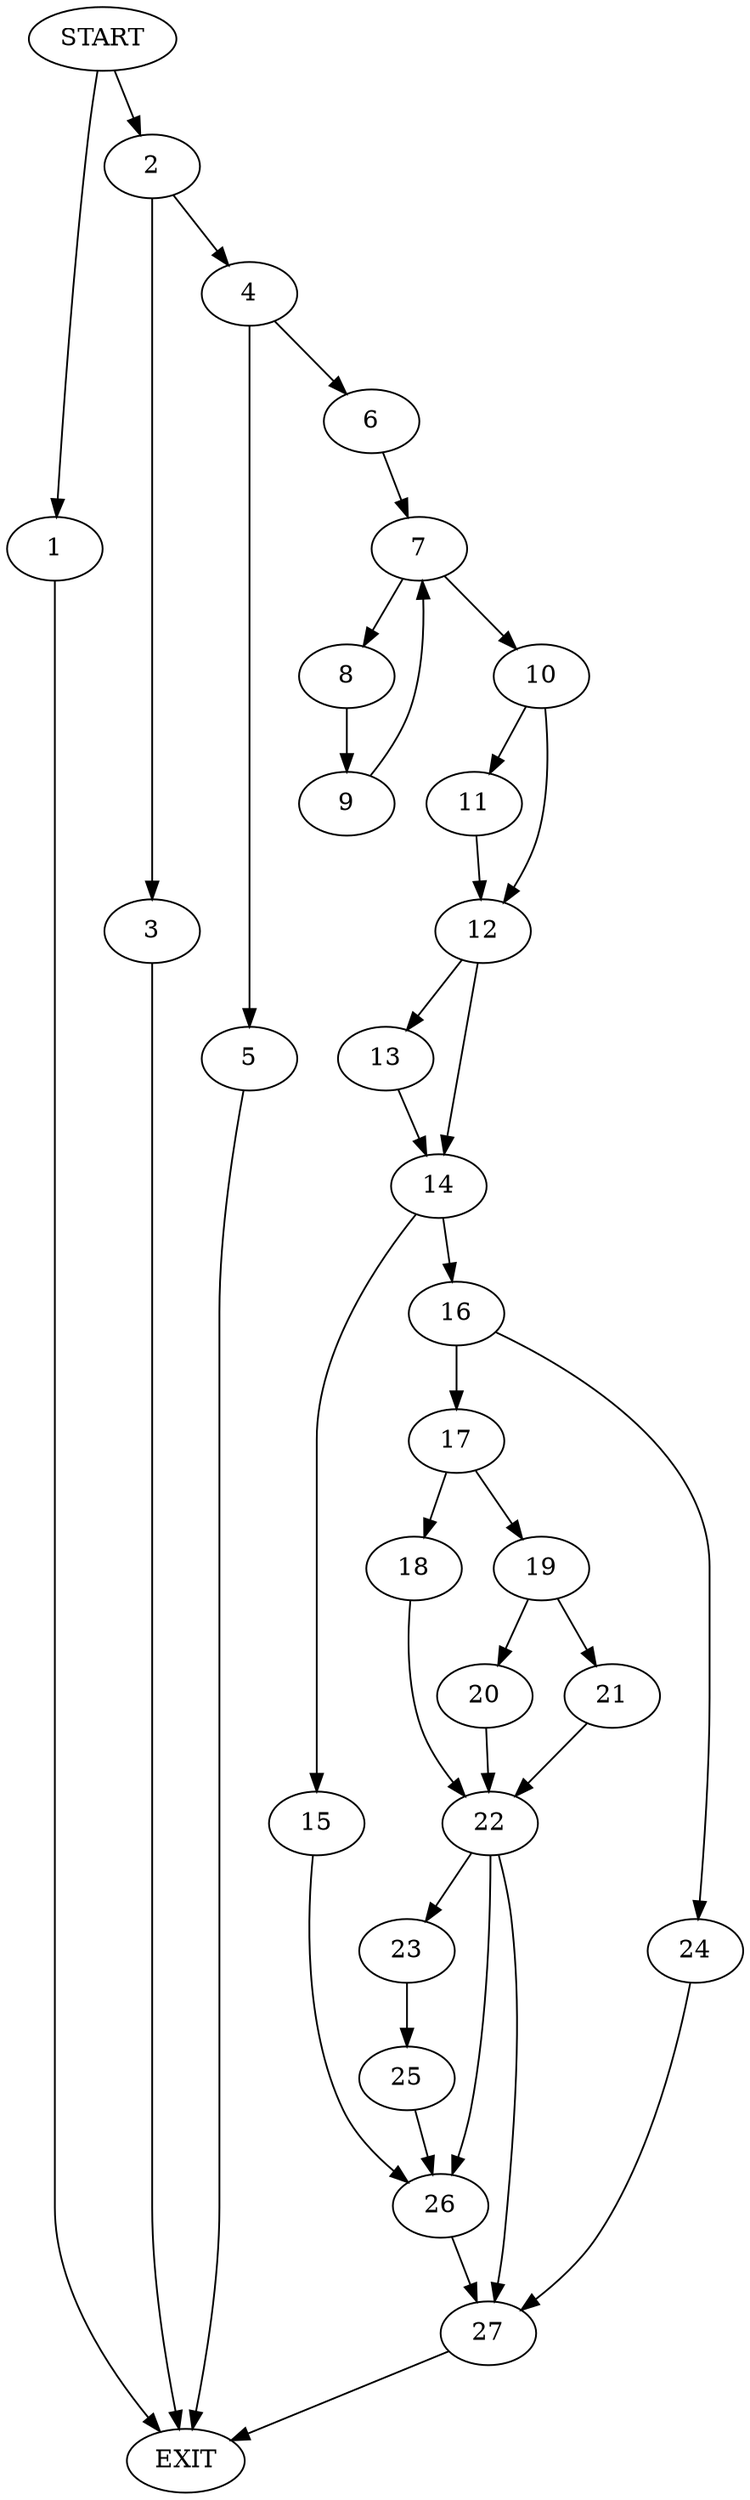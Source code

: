digraph { 
0 [label="START"];
1;
2;
3;
4;
5;
6;
7;
8;
9;
10;
11;
12;
13;
14;
15;
16;
17;
18;
19;
20;
21;
22;
23;
24;
25;
26;
27;
28[label="EXIT"];
0 -> 1;
0 -> 2;
1 -> 28;
2 -> 3;
2 -> 4;
3 -> 28;
4 -> 5;
4 -> 6;
5 -> 28;
6 -> 7;
7 -> 8;
7 -> 10;
8 -> 9;
9 -> 7;
10 -> 11;
10 -> 12;
11 -> 12;
12 -> 13;
12 -> 14;
13 -> 14;
14 -> 15;
14 -> 16;
15 -> 26;
16 -> 17;
16 -> 24;
17 -> 18;
17 -> 19;
18 -> 22;
19 -> 20;
19 -> 21;
20 -> 22;
21 -> 22;
22 -> 27;
22 -> 23;
22:s2 -> 26;
23 -> 25;
24 -> 27;
25 -> 26;
26 -> 27;
27 -> 28;
}